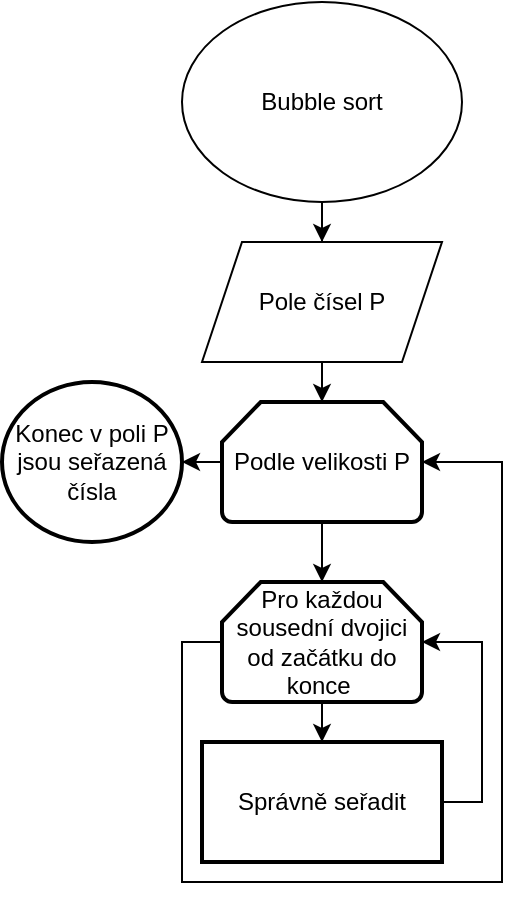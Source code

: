 <mxfile version="22.1.21" type="device">
  <diagram name="Stránka-1" id="gOsvf0Mckb1fFdUrGLlA">
    <mxGraphModel dx="952" dy="453" grid="1" gridSize="10" guides="1" tooltips="1" connect="1" arrows="1" fold="1" page="1" pageScale="1" pageWidth="827" pageHeight="1169" math="0" shadow="0">
      <root>
        <mxCell id="0" />
        <mxCell id="1" parent="0" />
        <mxCell id="c6kmOXwCOXHF7YM4JFv_-7" value="" style="edgeStyle=orthogonalEdgeStyle;rounded=0;orthogonalLoop=1;jettySize=auto;html=1;" edge="1" parent="1" source="c6kmOXwCOXHF7YM4JFv_-1" target="c6kmOXwCOXHF7YM4JFv_-6">
          <mxGeometry relative="1" as="geometry" />
        </mxCell>
        <mxCell id="c6kmOXwCOXHF7YM4JFv_-1" value="Bubble sort" style="ellipse;whiteSpace=wrap;html=1;" vertex="1" parent="1">
          <mxGeometry x="320" y="60" width="140" height="100" as="geometry" />
        </mxCell>
        <mxCell id="c6kmOXwCOXHF7YM4JFv_-9" style="edgeStyle=orthogonalEdgeStyle;rounded=0;orthogonalLoop=1;jettySize=auto;html=1;" edge="1" parent="1" source="c6kmOXwCOXHF7YM4JFv_-6" target="c6kmOXwCOXHF7YM4JFv_-8">
          <mxGeometry relative="1" as="geometry" />
        </mxCell>
        <mxCell id="c6kmOXwCOXHF7YM4JFv_-6" value="Pole čísel P" style="shape=parallelogram;perimeter=parallelogramPerimeter;whiteSpace=wrap;html=1;fixedSize=1;" vertex="1" parent="1">
          <mxGeometry x="330" y="180" width="120" height="60" as="geometry" />
        </mxCell>
        <mxCell id="c6kmOXwCOXHF7YM4JFv_-11" value="" style="edgeStyle=orthogonalEdgeStyle;rounded=0;orthogonalLoop=1;jettySize=auto;html=1;" edge="1" parent="1" source="c6kmOXwCOXHF7YM4JFv_-8" target="c6kmOXwCOXHF7YM4JFv_-10">
          <mxGeometry relative="1" as="geometry" />
        </mxCell>
        <mxCell id="c6kmOXwCOXHF7YM4JFv_-17" value="" style="edgeStyle=orthogonalEdgeStyle;rounded=0;orthogonalLoop=1;jettySize=auto;html=1;" edge="1" parent="1" source="c6kmOXwCOXHF7YM4JFv_-8" target="c6kmOXwCOXHF7YM4JFv_-16">
          <mxGeometry relative="1" as="geometry" />
        </mxCell>
        <mxCell id="c6kmOXwCOXHF7YM4JFv_-8" value="Podle velikosti P" style="strokeWidth=2;html=1;shape=mxgraph.flowchart.loop_limit;whiteSpace=wrap;" vertex="1" parent="1">
          <mxGeometry x="340" y="260" width="100" height="60" as="geometry" />
        </mxCell>
        <mxCell id="c6kmOXwCOXHF7YM4JFv_-13" value="" style="edgeStyle=orthogonalEdgeStyle;rounded=0;orthogonalLoop=1;jettySize=auto;html=1;" edge="1" parent="1" source="c6kmOXwCOXHF7YM4JFv_-10" target="c6kmOXwCOXHF7YM4JFv_-12">
          <mxGeometry relative="1" as="geometry" />
        </mxCell>
        <mxCell id="c6kmOXwCOXHF7YM4JFv_-19" style="edgeStyle=orthogonalEdgeStyle;rounded=0;orthogonalLoop=1;jettySize=auto;html=1;" edge="1" parent="1" source="c6kmOXwCOXHF7YM4JFv_-10" target="c6kmOXwCOXHF7YM4JFv_-8">
          <mxGeometry relative="1" as="geometry">
            <Array as="points">
              <mxPoint x="320" y="380" />
              <mxPoint x="320" y="500" />
              <mxPoint x="480" y="500" />
              <mxPoint x="480" y="290" />
            </Array>
          </mxGeometry>
        </mxCell>
        <mxCell id="c6kmOXwCOXHF7YM4JFv_-10" value="Pro každou sousední dvojici od začátku do konce&amp;nbsp;" style="strokeWidth=2;html=1;shape=mxgraph.flowchart.loop_limit;whiteSpace=wrap;" vertex="1" parent="1">
          <mxGeometry x="340" y="350" width="100" height="60" as="geometry" />
        </mxCell>
        <mxCell id="c6kmOXwCOXHF7YM4JFv_-18" style="edgeStyle=orthogonalEdgeStyle;rounded=0;orthogonalLoop=1;jettySize=auto;html=1;" edge="1" parent="1" source="c6kmOXwCOXHF7YM4JFv_-12" target="c6kmOXwCOXHF7YM4JFv_-10">
          <mxGeometry relative="1" as="geometry">
            <Array as="points">
              <mxPoint x="470" y="460" />
              <mxPoint x="470" y="380" />
            </Array>
          </mxGeometry>
        </mxCell>
        <mxCell id="c6kmOXwCOXHF7YM4JFv_-12" value="Správně seřadit" style="whiteSpace=wrap;html=1;strokeWidth=2;" vertex="1" parent="1">
          <mxGeometry x="330" y="430" width="120" height="60" as="geometry" />
        </mxCell>
        <mxCell id="c6kmOXwCOXHF7YM4JFv_-16" value="Konec v poli P jsou seřazená čísla" style="ellipse;whiteSpace=wrap;html=1;strokeWidth=2;" vertex="1" parent="1">
          <mxGeometry x="230" y="250" width="90" height="80" as="geometry" />
        </mxCell>
      </root>
    </mxGraphModel>
  </diagram>
</mxfile>

